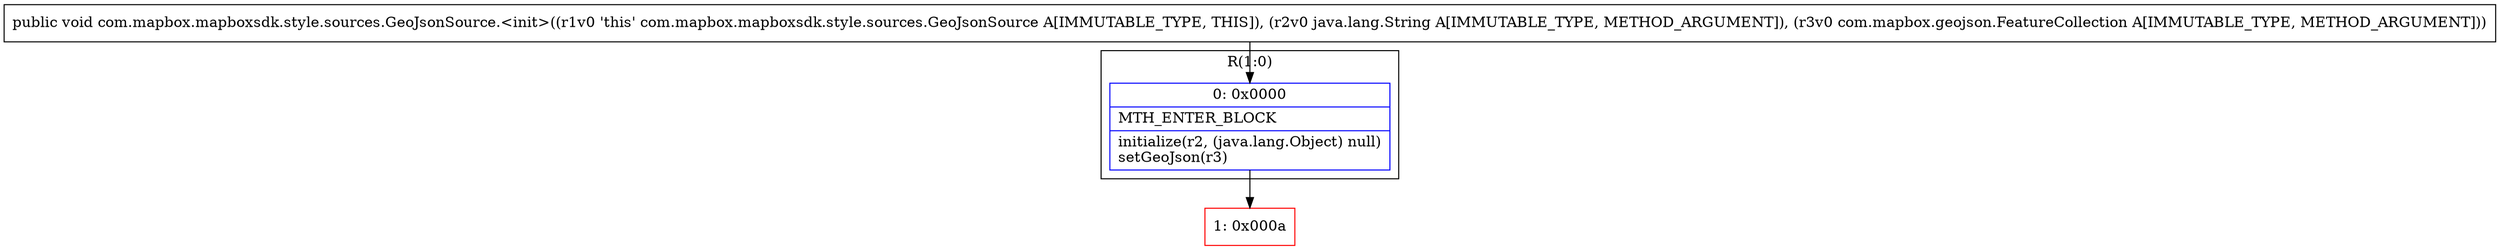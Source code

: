 digraph "CFG forcom.mapbox.mapboxsdk.style.sources.GeoJsonSource.\<init\>(Ljava\/lang\/String;Lcom\/mapbox\/geojson\/FeatureCollection;)V" {
subgraph cluster_Region_600060428 {
label = "R(1:0)";
node [shape=record,color=blue];
Node_0 [shape=record,label="{0\:\ 0x0000|MTH_ENTER_BLOCK\l|initialize(r2, (java.lang.Object) null)\lsetGeoJson(r3)\l}"];
}
Node_1 [shape=record,color=red,label="{1\:\ 0x000a}"];
MethodNode[shape=record,label="{public void com.mapbox.mapboxsdk.style.sources.GeoJsonSource.\<init\>((r1v0 'this' com.mapbox.mapboxsdk.style.sources.GeoJsonSource A[IMMUTABLE_TYPE, THIS]), (r2v0 java.lang.String A[IMMUTABLE_TYPE, METHOD_ARGUMENT]), (r3v0 com.mapbox.geojson.FeatureCollection A[IMMUTABLE_TYPE, METHOD_ARGUMENT])) }"];
MethodNode -> Node_0;
Node_0 -> Node_1;
}

